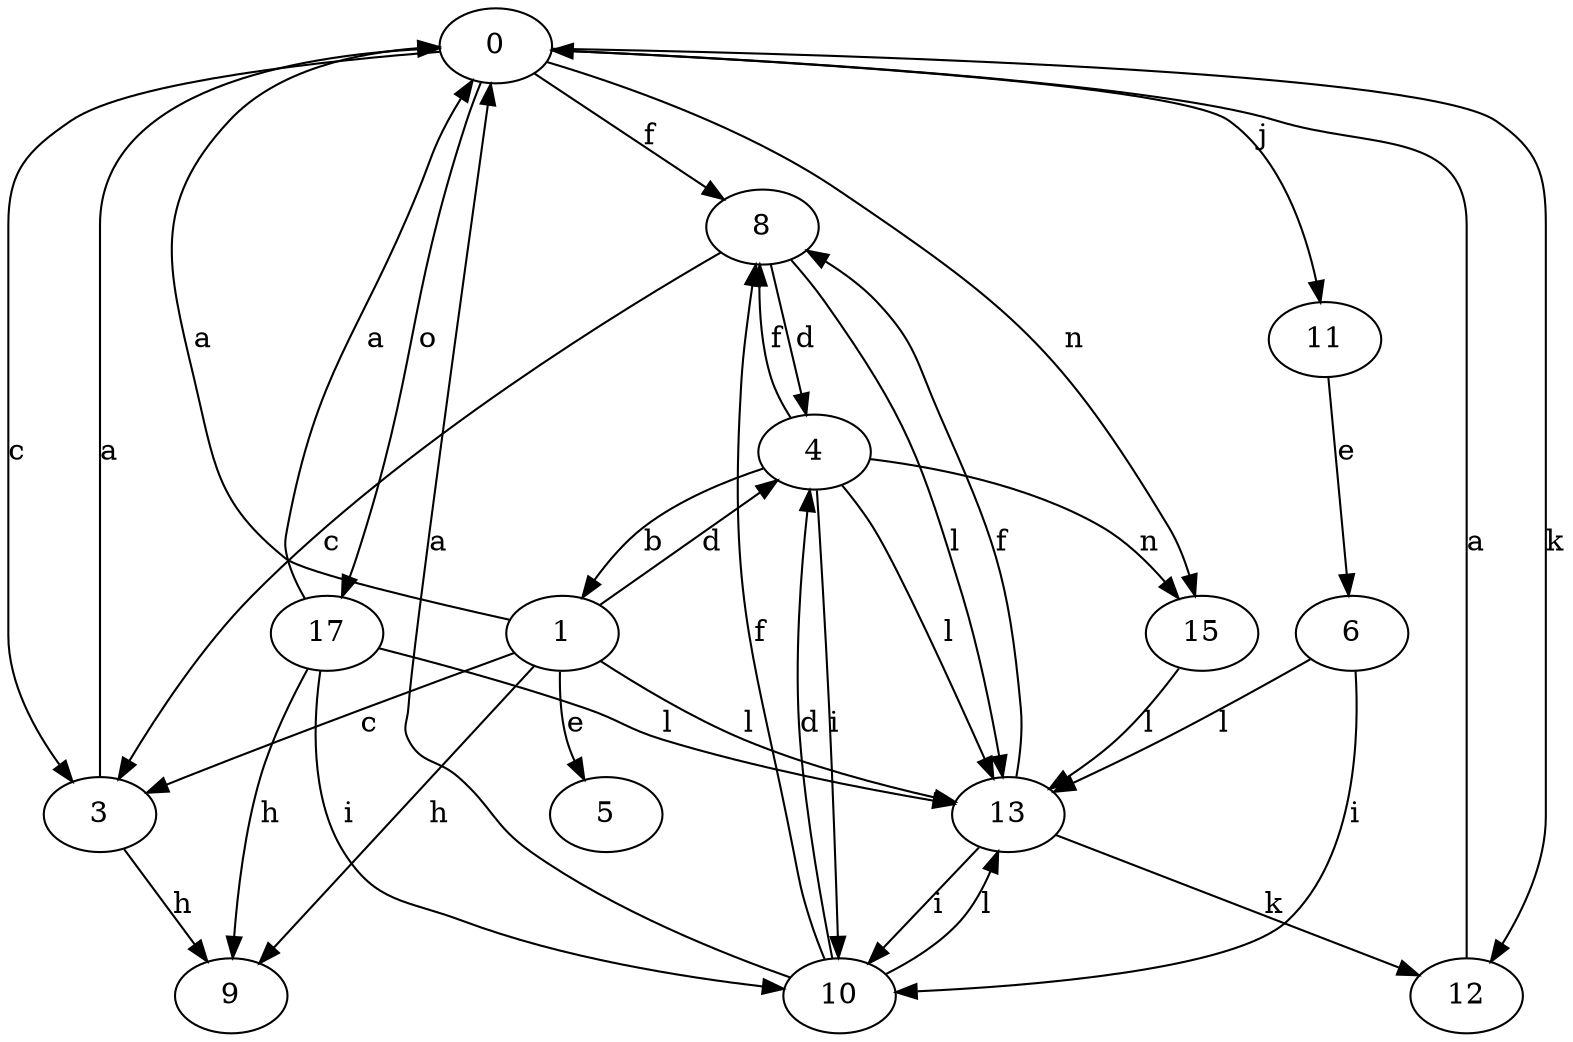 strict digraph  {
0;
1;
3;
4;
5;
6;
8;
9;
10;
11;
12;
13;
15;
17;
0 -> 3  [label=c];
0 -> 8  [label=f];
0 -> 11  [label=j];
0 -> 12  [label=k];
0 -> 15  [label=n];
0 -> 17  [label=o];
1 -> 0  [label=a];
1 -> 3  [label=c];
1 -> 4  [label=d];
1 -> 5  [label=e];
1 -> 9  [label=h];
1 -> 13  [label=l];
3 -> 0  [label=a];
3 -> 9  [label=h];
4 -> 1  [label=b];
4 -> 8  [label=f];
4 -> 10  [label=i];
4 -> 13  [label=l];
4 -> 15  [label=n];
6 -> 10  [label=i];
6 -> 13  [label=l];
8 -> 3  [label=c];
8 -> 4  [label=d];
8 -> 13  [label=l];
10 -> 0  [label=a];
10 -> 4  [label=d];
10 -> 8  [label=f];
10 -> 13  [label=l];
11 -> 6  [label=e];
12 -> 0  [label=a];
13 -> 8  [label=f];
13 -> 10  [label=i];
13 -> 12  [label=k];
15 -> 13  [label=l];
17 -> 0  [label=a];
17 -> 9  [label=h];
17 -> 10  [label=i];
17 -> 13  [label=l];
}
